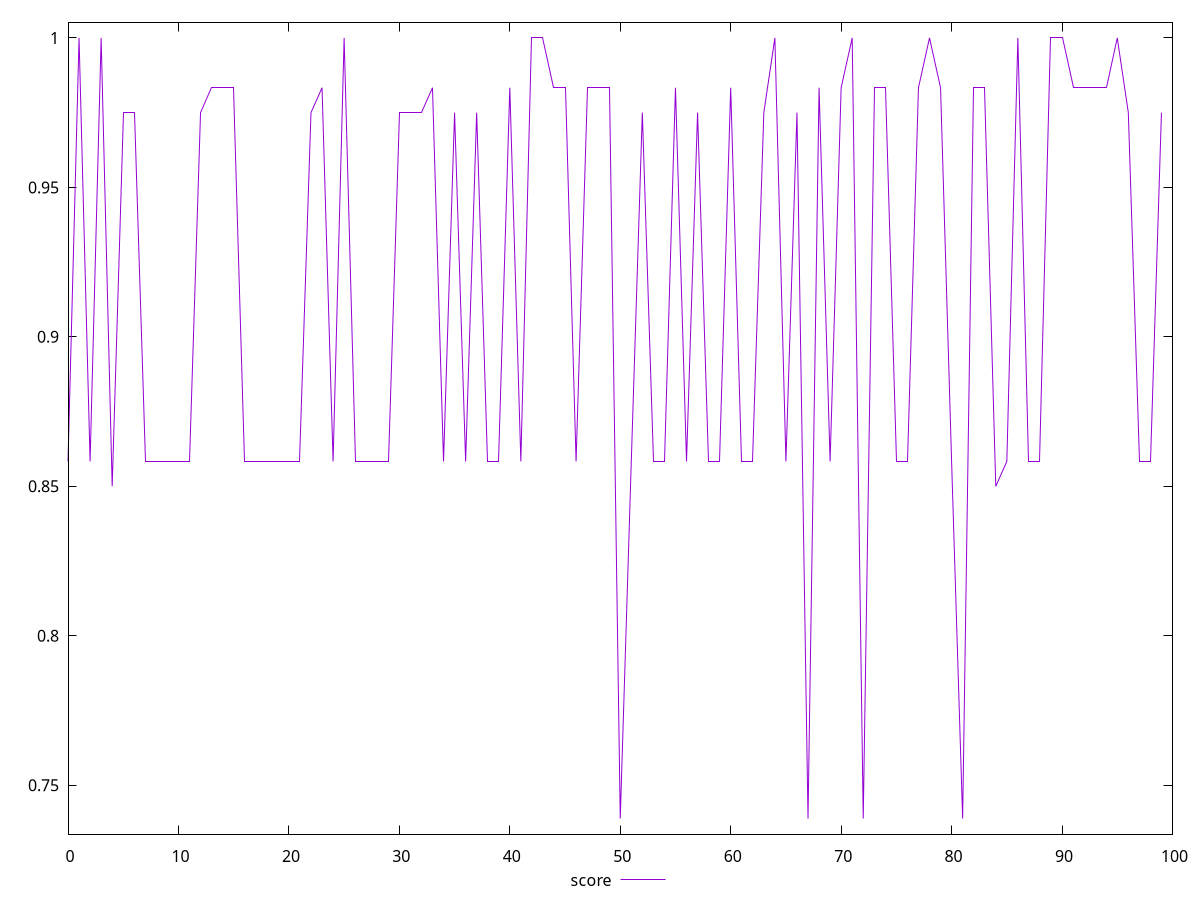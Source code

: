 reset
set terminal svg size 640, 490
set output "reprap/uses-http2/samples/pages+cached+noexternal/score/values.svg"

$score <<EOF
0 0.8583333333333334
1 1
2 0.8583333333333334
3 1
4 0.85
5 0.975
6 0.975
7 0.8583333333333334
8 0.8583333333333334
9 0.8583333333333334
10 0.8583333333333334
11 0.8583333333333334
12 0.975
13 0.9833333333333333
14 0.9833333333333333
15 0.9833333333333333
16 0.8583333333333334
17 0.8583333333333334
18 0.8583333333333334
19 0.8583333333333334
20 0.8583333333333334
21 0.8583333333333334
22 0.975
23 0.9833333333333333
24 0.8583333333333334
25 1
26 0.8583333333333334
27 0.8583333333333334
28 0.8583333333333334
29 0.8583333333333334
30 0.975
31 0.975
32 0.975
33 0.9833333333333333
34 0.8583333333333334
35 0.975
36 0.8583333333333334
37 0.975
38 0.8583333333333334
39 0.8583333333333334
40 0.9833333333333333
41 0.8583333333333334
42 1
43 1
44 0.9833333333333333
45 0.9833333333333333
46 0.8583333333333334
47 0.9833333333333333
48 0.9833333333333333
49 0.9833333333333333
50 0.7388888888888889
51 0.8583333333333334
52 0.975
53 0.8583333333333334
54 0.8583333333333334
55 0.9833333333333333
56 0.8583333333333334
57 0.975
58 0.8583333333333334
59 0.8583333333333334
60 0.9833333333333333
61 0.8583333333333334
62 0.8583333333333334
63 0.975
64 1
65 0.8583333333333334
66 0.975
67 0.7388888888888889
68 0.9833333333333333
69 0.8583333333333334
70 0.9833333333333333
71 1
72 0.7388888888888889
73 0.9833333333333333
74 0.9833333333333333
75 0.8583333333333334
76 0.8583333333333334
77 0.9833333333333333
78 1
79 0.9833333333333333
80 0.8583333333333334
81 0.7388888888888889
82 0.9833333333333333
83 0.9833333333333333
84 0.85
85 0.8583333333333334
86 1
87 0.8583333333333334
88 0.8583333333333334
89 1
90 1
91 0.9833333333333333
92 0.9833333333333333
93 0.9833333333333333
94 0.9833333333333333
95 1
96 0.975
97 0.8583333333333334
98 0.8583333333333334
99 0.975
EOF

set key outside below
set yrange [0.7336666666666667:1.0052222222222222]

plot \
  $score title "score" with line, \


reset